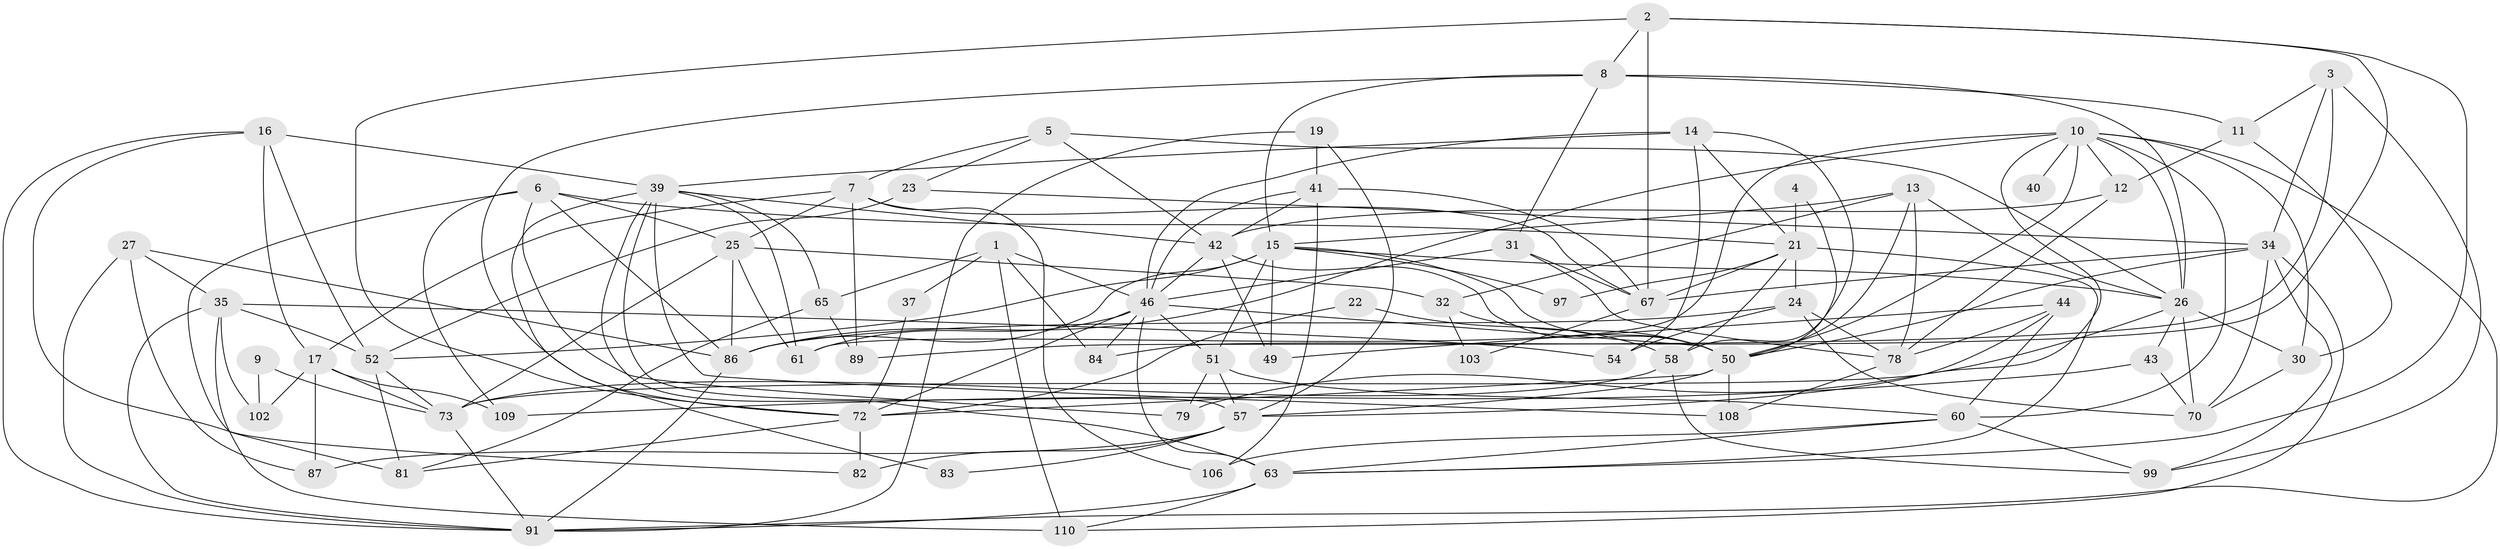 // Generated by graph-tools (version 1.1) at 2025/23/03/03/25 07:23:55]
// undirected, 71 vertices, 175 edges
graph export_dot {
graph [start="1"]
  node [color=gray90,style=filled];
  1 [super="+94"];
  2;
  3 [super="+105"];
  4 [super="+33"];
  5;
  6 [super="+56"];
  7 [super="+20"];
  8 [super="+76"];
  9;
  10 [super="+38"];
  11 [super="+29"];
  12 [super="+47"];
  13 [super="+80"];
  14;
  15 [super="+18"];
  16;
  17 [super="+69"];
  19;
  21 [super="+104"];
  22;
  23 [super="+101"];
  24 [super="+48"];
  25 [super="+28"];
  26 [super="+36"];
  27;
  30;
  31 [super="+53"];
  32;
  34 [super="+96"];
  35 [super="+71"];
  37;
  39 [super="+62"];
  40;
  41 [super="+45"];
  42 [super="+90"];
  43;
  44 [super="+59"];
  46 [super="+66"];
  49;
  50 [super="+55"];
  51 [super="+100"];
  52 [super="+77"];
  54;
  57 [super="+68"];
  58 [super="+92"];
  60 [super="+64"];
  61;
  63 [super="+85"];
  65;
  67 [super="+74"];
  70 [super="+93"];
  72 [super="+88"];
  73 [super="+75"];
  78 [super="+98"];
  79;
  81;
  82;
  83;
  84;
  86 [super="+107"];
  87;
  89;
  91 [super="+95"];
  97;
  99;
  102;
  103;
  106;
  108;
  109;
  110;
  1 -- 65;
  1 -- 37;
  1 -- 110;
  1 -- 84;
  1 -- 46;
  2 -- 67;
  2 -- 63;
  2 -- 8;
  2 -- 72;
  2 -- 84;
  3 -- 99;
  3 -- 89;
  3 -- 34;
  3 -- 11;
  4 -- 21 [weight=2];
  4 -- 50;
  5 -- 42;
  5 -- 7;
  5 -- 26;
  5 -- 23;
  6 -- 79;
  6 -- 25;
  6 -- 109;
  6 -- 86;
  6 -- 81;
  6 -- 21;
  7 -- 25;
  7 -- 106;
  7 -- 89;
  7 -- 67;
  7 -- 17;
  8 -- 72;
  8 -- 11 [weight=2];
  8 -- 26;
  8 -- 31;
  8 -- 15;
  9 -- 102;
  9 -- 73;
  10 -- 61;
  10 -- 40 [weight=2];
  10 -- 12;
  10 -- 79;
  10 -- 86;
  10 -- 26;
  10 -- 91;
  10 -- 30;
  10 -- 60;
  10 -- 50;
  11 -- 30;
  11 -- 12;
  12 -- 78;
  12 -- 42;
  13 -- 32;
  13 -- 50;
  13 -- 26;
  13 -- 78;
  13 -- 15;
  14 -- 39;
  14 -- 21;
  14 -- 54;
  14 -- 58;
  14 -- 46;
  15 -- 52;
  15 -- 86;
  15 -- 97;
  15 -- 49;
  15 -- 50;
  15 -- 51;
  15 -- 26;
  16 -- 17;
  16 -- 82;
  16 -- 39;
  16 -- 91;
  16 -- 52;
  17 -- 87;
  17 -- 102;
  17 -- 109;
  17 -- 73;
  19 -- 57;
  19 -- 91;
  19 -- 41;
  21 -- 97;
  21 -- 58;
  21 -- 67;
  21 -- 24;
  21 -- 63;
  22 -- 72;
  22 -- 58;
  23 -- 52 [weight=2];
  23 -- 34;
  24 -- 54;
  24 -- 70;
  24 -- 86;
  24 -- 78;
  25 -- 61;
  25 -- 73;
  25 -- 86;
  25 -- 32;
  26 -- 30;
  26 -- 43;
  26 -- 73;
  26 -- 70;
  27 -- 91;
  27 -- 86;
  27 -- 87;
  27 -- 35;
  30 -- 70;
  31 -- 46;
  31 -- 67;
  31 -- 78;
  32 -- 50;
  32 -- 103;
  34 -- 67;
  34 -- 99;
  34 -- 50;
  34 -- 110;
  34 -- 70;
  35 -- 52;
  35 -- 110;
  35 -- 54;
  35 -- 102;
  35 -- 91;
  37 -- 72;
  39 -- 57;
  39 -- 83;
  39 -- 108;
  39 -- 65;
  39 -- 42;
  39 -- 61;
  39 -- 63;
  41 -- 67;
  41 -- 106;
  41 -- 46;
  41 -- 42;
  42 -- 49;
  42 -- 50;
  42 -- 46 [weight=2];
  43 -- 109;
  43 -- 70;
  44 -- 57;
  44 -- 49;
  44 -- 60;
  44 -- 78;
  46 -- 84;
  46 -- 50;
  46 -- 61;
  46 -- 63;
  46 -- 72 [weight=2];
  46 -- 51;
  50 -- 57;
  50 -- 108;
  50 -- 72;
  51 -- 60;
  51 -- 57;
  51 -- 79;
  52 -- 81;
  52 -- 73;
  57 -- 87;
  57 -- 82;
  57 -- 83;
  58 -- 99;
  58 -- 73;
  60 -- 63;
  60 -- 99;
  60 -- 106;
  63 -- 110;
  63 -- 91;
  65 -- 81;
  65 -- 89;
  67 -- 103;
  72 -- 81;
  72 -- 82;
  73 -- 91;
  78 -- 108;
  86 -- 91;
}
